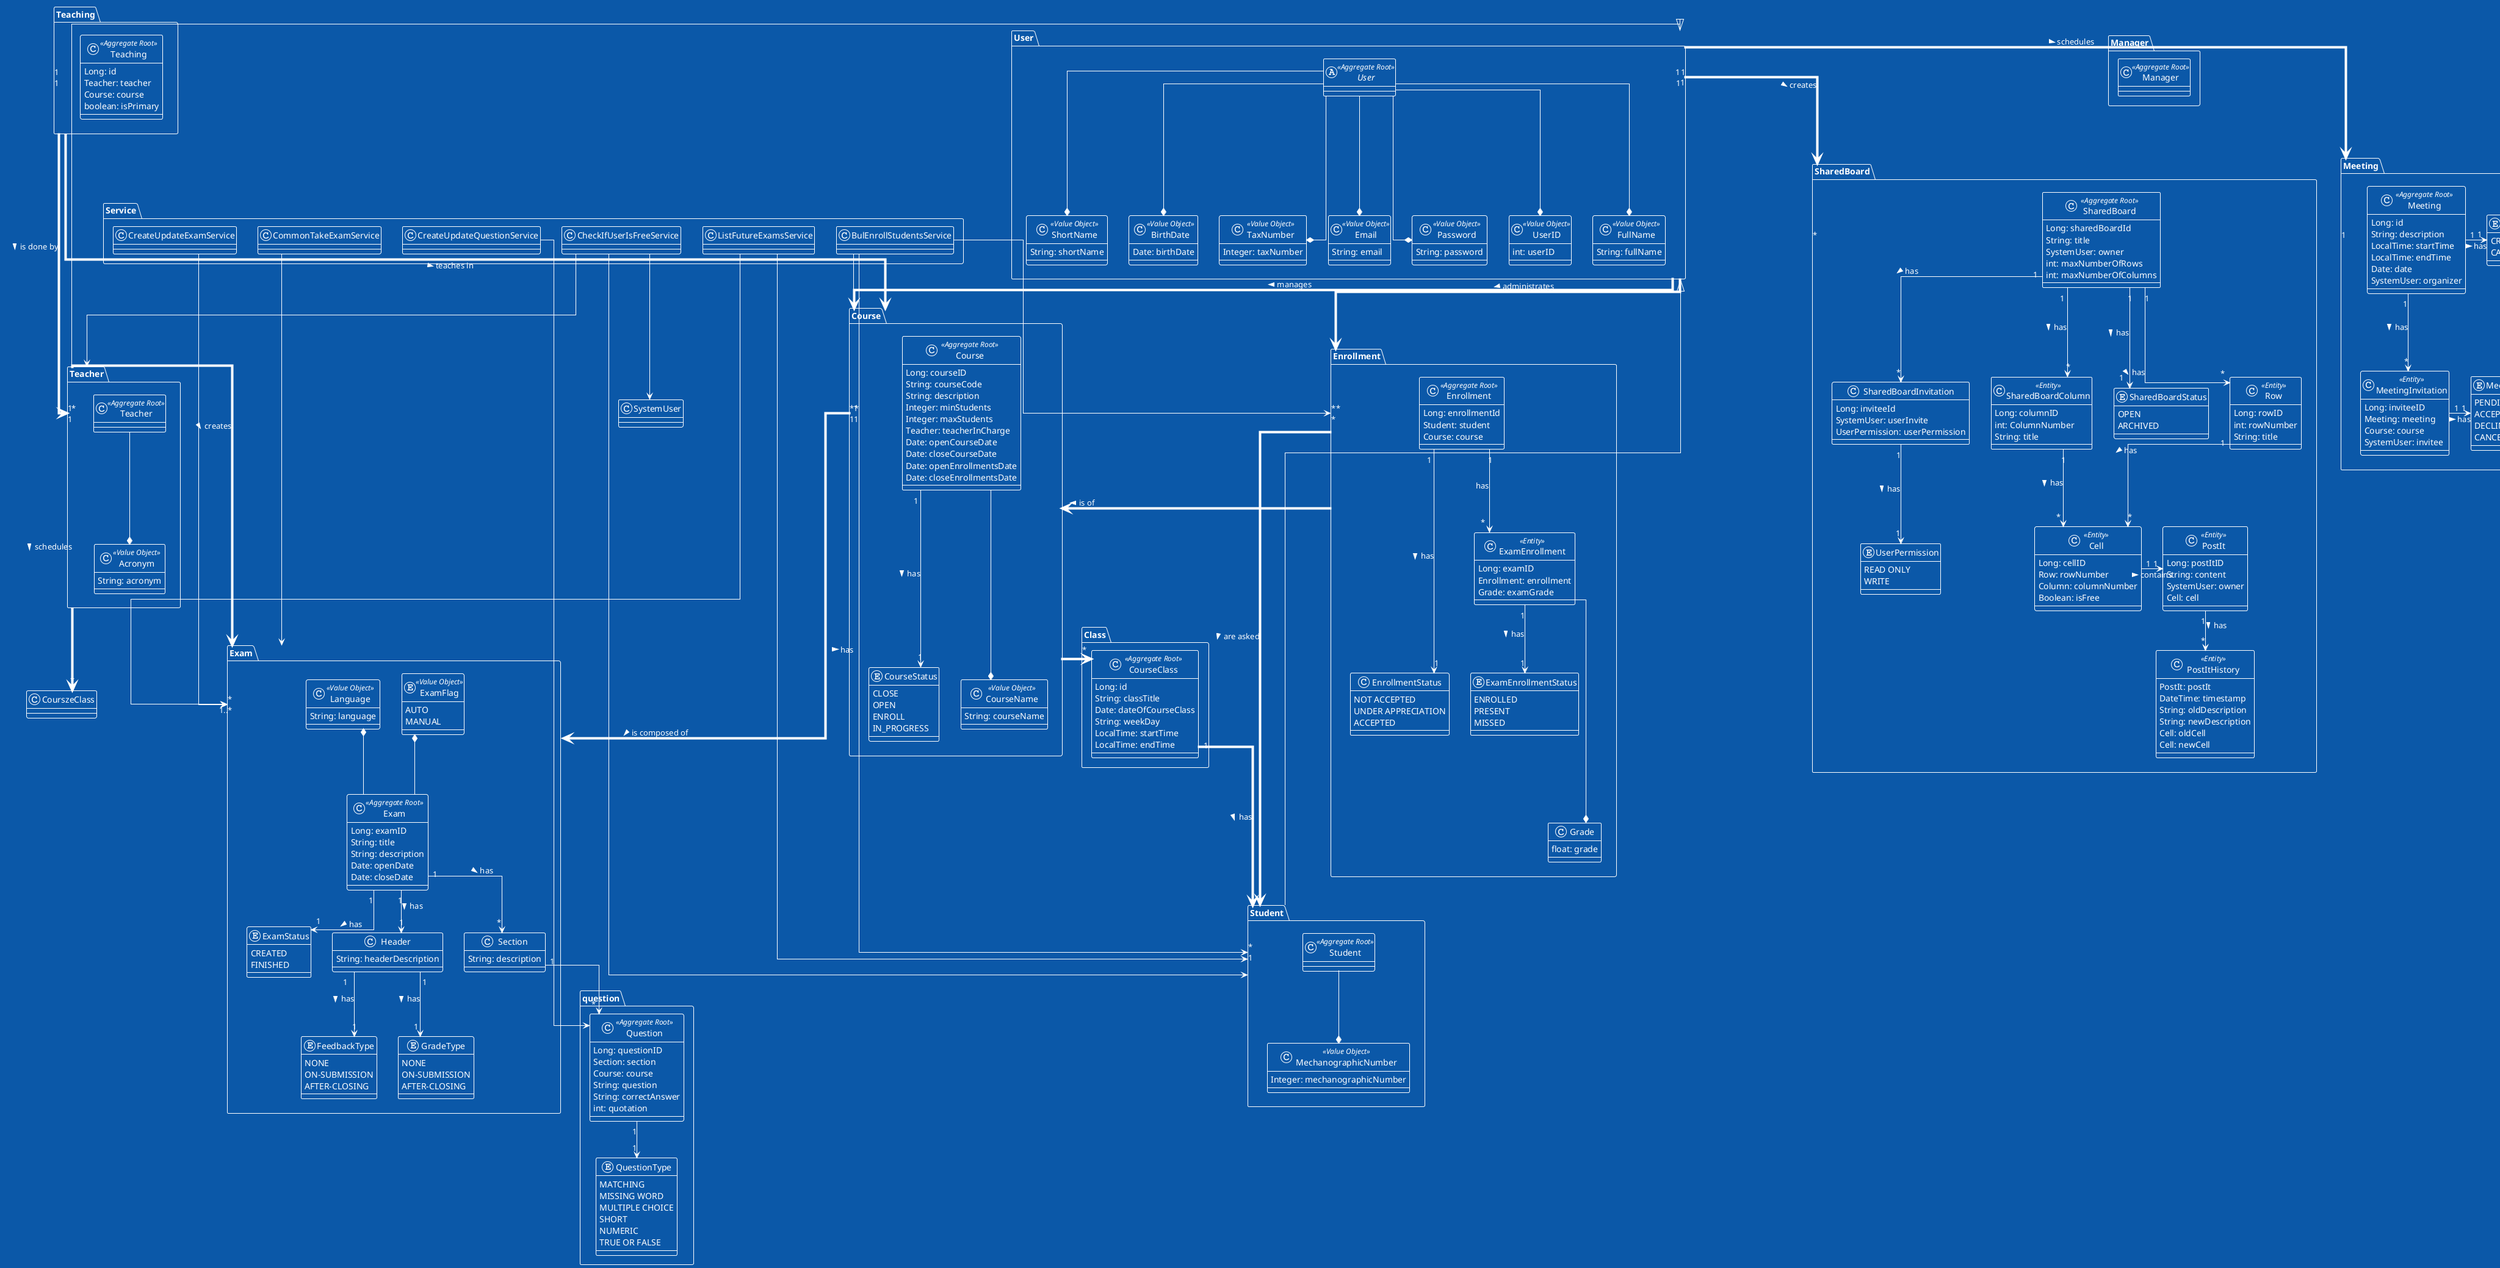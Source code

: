 @startuml

skinparam groupInheritance 0
!theme amiga
skinparam linetype ortho

package User {

abstract class User <<Aggregate Root>>{
}

class UserID <<Value Object>>{
int: userID
}

class FullName <<Value Object>>{
String: fullName
}

class ShortName <<Value Object>>{
String: shortName
}

class BirthDate <<Value Object>> {
        Date: birthDate
}

class TaxNumber <<Value Object>> {
        Integer: taxNumber
}

class Email <<Value Object>> {
    String: email
}

class Password <<Value Object>> {
    String: password
}

User --* UserID
User --* FullName
User --* ShortName
User --* BirthDate
User --* Email
User --* Password
User --* TaxNumber

}

package Student {

class Student <<Aggregate Root>> {
}

class MechanographicNumber <<Value Object>> {
        Integer: mechanographicNumber
}

Student --* MechanographicNumber

}

package Teacher {

class Teacher <<Aggregate Root>> {
}

class Acronym <<Value Object>>{
    String: acronym
}

Teacher --* Acronym

}

package Manager {

class Manager <<Aggregate Root>> {
}

}

package Course {

class Course <<Aggregate Root>> {
            Long: courseID
            String: courseCode
            String: description
            Integer: minStudents
            Integer: maxStudents
            Teacher: teacherInCharge
            Date: openCourseDate
            Date: closeCourseDate
            Date: openEnrollmentsDate
            Date: closeEnrollmentsDate

}


class CourseName <<Value Object>> {
    String: courseName
}

enum CourseStatus {
        CLOSE
        OPEN
        ENROLL
        IN_PROGRESS
}

Course ---* CourseName
Course "1" ---> "1" CourseStatus: has >


}

package Class {

class CourseClass <<Aggregate Root>> {
    Long: id
    String: classTitle
    Date: dateOfCourseClass
    String: weekDay
    LocalTime: startTime
    LocalTime: endTime
}
}

package Enrollment {

class Enrollment <<Aggregate Root>> {
    Long: enrollmentId
    Student: student
    Course: course

}

class ExamEnrollment <<Entity>> {
    Long: examID
    Enrollment: enrollment
    Grade: examGrade
}

class EnrollmentStatus{
   NOT ACCEPTED
   UNDER APPRECIATION
   ACCEPTED
}

enum ExamEnrollmentStatus {
    ENROLLED
    PRESENT
    MISSED
}

class Grade {
    float: grade
}

ExamEnrollment ---* Grade
Enrollment "1" ---> "1" EnrollmentStatus: has >
ExamEnrollment "1" --> "1" ExamEnrollmentStatus: has >
Enrollment "1" --> "*" ExamEnrollment : has

}

package Teaching {

class Teaching <<Aggregate Root>>{
    Long: id
    Teacher: teacher
    Course: course
    boolean: isPrimary
}

}

package Exam {

class Exam <<Aggregate Root>> {
Long: examID
String: title
String: description
Date: openDate
Date: closeDate
}

enum ExamStatus {
CREATED
FINISHED
}


class Header {
    String: headerDescription
}

enum FeedbackType{
NONE
ON-SUBMISSION
AFTER-CLOSING
}

enum GradeType{
NONE
ON-SUBMISSION
AFTER-CLOSING
}

enum ExamFlag <<Value Object>> {
    AUTO
    MANUAL
}

class Language <<Value Object>> {
    String: language
}

class Section {
    String: description
}



ExamFlag *-- Exam
Language *-- Exam
Exam "1" --> "1" Header: has >
Exam "1" --> "*" Section: has >
Exam "1" --> "1" ExamStatus : has >
Header "1" --> "1" GradeType: has >
Header "1" --> "1" FeedbackType: has >

}

package question {

class Question <<Aggregate Root>> {
    Long: questionID
    Section: section
    Course: course
    String: question
    String: correctAnswer
    int: quotation

}

enum QuestionType{
    MATCHING
    MISSING WORD
    MULTIPLE CHOICE
    SHORT
    NUMERIC
    TRUE OR FALSE
}
Question "1" --> "1" QuestionType
Section "1" --> "*" Question
}

package SharedBoard {

class SharedBoard <<Aggregate Root>>{
    Long: sharedBoardId
    String: title
    SystemUser: owner
    int: maxNumberOfRows
    int: maxNumberOfColumns
}

class SharedBoardInvitation{
    Long: inviteeId
    SystemUser: userInvite
    UserPermission: userPermission
}

enum SharedBoardStatus {
    OPEN
    ARCHIVED
}

class Row <<Entity>> {
    Long: rowID
    int: rowNumber
    String: title
}

class SharedBoardColumn <<Entity>> {
    Long: columnID
    int: ColumnNumber
    String: title
}

class Cell <<Entity>> {
    Long: cellID
    Row: rowNumber
    Column: columnNumber
    Boolean: isFree
}

enum UserPermission {
    READ ONLY
    WRITE
}

class PostIt <<Entity>>{
    Long: postItID
    String: content
    SystemUser: owner
    Cell: cell
}

class PostItHistory <<Entity>>{
    PostIt: postIt
    DateTime: timestamp
    String: oldDescription
    String: newDescription
    Cell: oldCell
    Cell: newCell
}

SharedBoard "1" --> "*" SharedBoardInvitation : has >
SharedBoardInvitation "1" --> "1" UserPermission : has >
SharedBoard "1" --> "1" SharedBoardStatus : has >
SharedBoard "1" --> "*" Row : has >
SharedBoard "1" --> "*" SharedBoardColumn : has >
Row "1" --> "*" Cell : has >
SharedBoardColumn "1" --> "*" Cell : has >
PostIt "1" --> "*" PostItHistory : has >
Cell "1" -> "1" PostIt : contains >

}

package Meeting {

class Meeting <<Aggregate Root>>{
    Long: id
    String: description
    LocalTime: startTime
    LocalTime: endTime
    Date: date
    SystemUser: organizer
}

enum MeetingStatus{
    CREATED
    CANCELED
}


class MeetingInvitation <<Entity>>{
    Long: inviteeID
    Meeting: meeting
    Course: course
    SystemUser: invitee
}

enum MeetingInvitationStatus {
    PENDING
    ACCEPTED
    DECLINED
    CANCELED
}


Meeting "1" --> "*" MeetingInvitation : has >
MeetingInvitation "1" -> "1" MeetingInvitationStatus : has >
Meeting "1" -> "1" MeetingStatus : has >
}

package Service{

class CheckIfUserIsFreeService{

}

class CommonTakeExamService {

}

class CreateUpdateExamService {
}

class BulEnrollStudentsService {
}

class ListFutureExamsService {
}

class CreateUpdateQuestionService {

}
}

CheckIfUserIsFreeService --> SystemUser
CheckIfUserIsFreeService --> Teacher
CheckIfUserIsFreeService --> Student

BulEnrollStudentsService --> Enrollment
BulEnrollStudentsService --> Course
BulEnrollStudentsService --> Student

CreateUpdateExamService --> Exam
CommonTakeExamService --> Exam
ListFutureExamsService --> Exam
ListFutureExamsService --> Student
CreateUpdateQuestionService --> Question

User <|-- Teacher
User <|-- Student

Enrollment "*" --[thickness=4]-> "1" Student: are asked >
Enrollment "*" -[thickness=4]--> "1" Course: is of >

Course "1" -[thickness=4]--> "1..*" Exam : is composed of >
User "1" -[thickness=4]--> "*" Enrollment : administrates >
User "1" -[thickness=4]--> "*" Course: manages >
Teacher "1" -[thickness=4]--> "*" CourszeClass : schedules >
Teacher "1" -[thickness=4]--> "*" Exam: creates >
User "1" -[thickness=4]-> "*" SharedBoard: creates >
Teaching "1" -[thickness=4]--> "*" Teacher : is done by >
Teaching "1" -[thickness=4]--> "*" Course : teaches in >
Course "1" -[thickness=4]--> "*" CourseClass: has >
CourseClass "1" -[thickness=4]--> "*" Student: has >
User "1" -[thickness=4]-> "1" Meeting : schedules >

@enduml